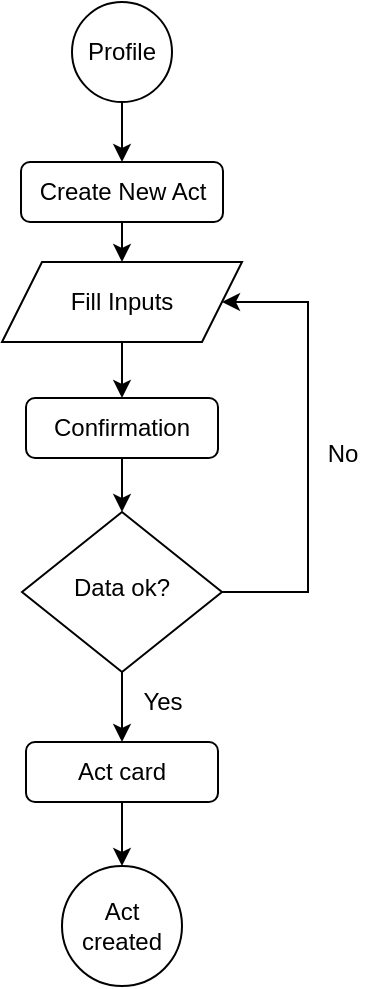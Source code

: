 <mxfile version="16.6.6" type="device"><diagram id="C5RBs43oDa-KdzZeNtuy" name="Page-1"><mxGraphModel dx="784" dy="489" grid="0" gridSize="10" guides="1" tooltips="1" connect="1" arrows="1" fold="1" page="0" pageScale="1" pageWidth="827" pageHeight="1169" math="0" shadow="0"><root><mxCell id="WIyWlLk6GJQsqaUBKTNV-0"/><mxCell id="WIyWlLk6GJQsqaUBKTNV-1" parent="WIyWlLk6GJQsqaUBKTNV-0"/><mxCell id="I9Qdcl6xOaXwLO0JADNE-14" style="edgeStyle=orthogonalEdgeStyle;rounded=0;orthogonalLoop=1;jettySize=auto;html=1;exitX=1;exitY=0.5;exitDx=0;exitDy=0;entryX=1;entryY=0.5;entryDx=0;entryDy=0;" parent="WIyWlLk6GJQsqaUBKTNV-1" source="WIyWlLk6GJQsqaUBKTNV-6" target="I9Qdcl6xOaXwLO0JADNE-5" edge="1"><mxGeometry relative="1" as="geometry"><mxPoint x="276" y="340" as="targetPoint"/><Array as="points"><mxPoint x="260" y="355"/><mxPoint x="260" y="210"/></Array></mxGeometry></mxCell><mxCell id="I9Qdcl6xOaXwLO0JADNE-16" style="edgeStyle=orthogonalEdgeStyle;rounded=0;orthogonalLoop=1;jettySize=auto;html=1;exitX=0.5;exitY=1;exitDx=0;exitDy=0;entryX=0.5;entryY=0;entryDx=0;entryDy=0;" parent="WIyWlLk6GJQsqaUBKTNV-1" source="WIyWlLk6GJQsqaUBKTNV-6" target="I9Qdcl6xOaXwLO0JADNE-19" edge="1"><mxGeometry relative="1" as="geometry"><mxPoint x="146" y="470" as="targetPoint"/></mxGeometry></mxCell><mxCell id="WIyWlLk6GJQsqaUBKTNV-6" value="Data ok?" style="rhombus;whiteSpace=wrap;html=1;shadow=0;fontFamily=Helvetica;fontSize=12;align=center;strokeWidth=1;spacing=6;spacingTop=-4;" parent="WIyWlLk6GJQsqaUBKTNV-1" vertex="1"><mxGeometry x="117" y="315" width="100" height="80" as="geometry"/></mxCell><mxCell id="I9Qdcl6xOaXwLO0JADNE-6" value="" style="edgeStyle=orthogonalEdgeStyle;rounded=0;orthogonalLoop=1;jettySize=auto;html=1;exitX=0.5;exitY=1;exitDx=0;exitDy=0;entryX=0.5;entryY=0;entryDx=0;entryDy=0;" parent="WIyWlLk6GJQsqaUBKTNV-1" source="I9Qdcl6xOaXwLO0JADNE-5" target="I9Qdcl6xOaXwLO0JADNE-36" edge="1"><mxGeometry relative="1" as="geometry"/></mxCell><mxCell id="I9Qdcl6xOaXwLO0JADNE-11" style="edgeStyle=orthogonalEdgeStyle;rounded=0;orthogonalLoop=1;jettySize=auto;html=1;exitX=0.5;exitY=1;exitDx=0;exitDy=0;entryX=0.5;entryY=0;entryDx=0;entryDy=0;" parent="WIyWlLk6GJQsqaUBKTNV-1" source="WIyWlLk6GJQsqaUBKTNV-7" target="I9Qdcl6xOaXwLO0JADNE-5" edge="1"><mxGeometry relative="1" as="geometry"/></mxCell><mxCell id="WIyWlLk6GJQsqaUBKTNV-7" value="Create New Act" style="rounded=1;whiteSpace=wrap;html=1;fontSize=12;glass=0;strokeWidth=1;shadow=0;" parent="WIyWlLk6GJQsqaUBKTNV-1" vertex="1"><mxGeometry x="116.5" y="140" width="101" height="30" as="geometry"/></mxCell><mxCell id="I9Qdcl6xOaXwLO0JADNE-13" style="edgeStyle=orthogonalEdgeStyle;rounded=0;orthogonalLoop=1;jettySize=auto;html=1;exitX=0.5;exitY=1;exitDx=0;exitDy=0;" parent="WIyWlLk6GJQsqaUBKTNV-1" source="I9Qdcl6xOaXwLO0JADNE-1" target="WIyWlLk6GJQsqaUBKTNV-7" edge="1"><mxGeometry relative="1" as="geometry"/></mxCell><mxCell id="I9Qdcl6xOaXwLO0JADNE-1" value="Profile" style="ellipse;whiteSpace=wrap;html=1;aspect=fixed;" parent="WIyWlLk6GJQsqaUBKTNV-1" vertex="1"><mxGeometry x="142" y="60" width="50" height="50" as="geometry"/></mxCell><mxCell id="I9Qdcl6xOaXwLO0JADNE-5" value="Fill Inputs" style="shape=parallelogram;perimeter=parallelogramPerimeter;whiteSpace=wrap;html=1;fixedSize=1;" parent="WIyWlLk6GJQsqaUBKTNV-1" vertex="1"><mxGeometry x="107" y="190" width="120" height="40" as="geometry"/></mxCell><mxCell id="I9Qdcl6xOaXwLO0JADNE-15" value="No" style="text;html=1;align=center;verticalAlign=middle;resizable=0;points=[];autosize=1;strokeColor=none;fillColor=none;" parent="WIyWlLk6GJQsqaUBKTNV-1" vertex="1"><mxGeometry x="262" y="276" width="30" height="20" as="geometry"/></mxCell><mxCell id="I9Qdcl6xOaXwLO0JADNE-17" value="Yes" style="text;html=1;align=center;verticalAlign=middle;resizable=0;points=[];autosize=1;strokeColor=none;fillColor=none;" parent="WIyWlLk6GJQsqaUBKTNV-1" vertex="1"><mxGeometry x="167" y="400" width="40" height="20" as="geometry"/></mxCell><mxCell id="I9Qdcl6xOaXwLO0JADNE-19" value="Act card" style="rounded=1;whiteSpace=wrap;html=1;fontSize=12;glass=0;strokeWidth=1;shadow=0;" parent="WIyWlLk6GJQsqaUBKTNV-1" vertex="1"><mxGeometry x="119" y="430" width="96" height="30" as="geometry"/></mxCell><mxCell id="I9Qdcl6xOaXwLO0JADNE-26" value="Act created" style="ellipse;whiteSpace=wrap;html=1;aspect=fixed;" parent="WIyWlLk6GJQsqaUBKTNV-1" vertex="1"><mxGeometry x="137" y="492" width="60" height="60" as="geometry"/></mxCell><mxCell id="I9Qdcl6xOaXwLO0JADNE-31" style="edgeStyle=orthogonalEdgeStyle;rounded=0;orthogonalLoop=1;jettySize=auto;html=1;exitX=0.5;exitY=1;exitDx=0;exitDy=0;entryX=0.5;entryY=0;entryDx=0;entryDy=0;" parent="WIyWlLk6GJQsqaUBKTNV-1" source="I9Qdcl6xOaXwLO0JADNE-19" target="I9Qdcl6xOaXwLO0JADNE-26" edge="1"><mxGeometry relative="1" as="geometry"><mxPoint x="665" y="515.25" as="targetPoint"/><mxPoint x="615" y="515" as="sourcePoint"/></mxGeometry></mxCell><mxCell id="I9Qdcl6xOaXwLO0JADNE-37" style="edgeStyle=orthogonalEdgeStyle;rounded=0;orthogonalLoop=1;jettySize=auto;html=1;exitX=0.5;exitY=1;exitDx=0;exitDy=0;" parent="WIyWlLk6GJQsqaUBKTNV-1" source="I9Qdcl6xOaXwLO0JADNE-36" target="WIyWlLk6GJQsqaUBKTNV-6" edge="1"><mxGeometry relative="1" as="geometry"/></mxCell><mxCell id="I9Qdcl6xOaXwLO0JADNE-36" value="Confirmation" style="rounded=1;whiteSpace=wrap;html=1;fontSize=12;glass=0;strokeWidth=1;shadow=0;" parent="WIyWlLk6GJQsqaUBKTNV-1" vertex="1"><mxGeometry x="119" y="258" width="96" height="30" as="geometry"/></mxCell></root></mxGraphModel></diagram></mxfile>